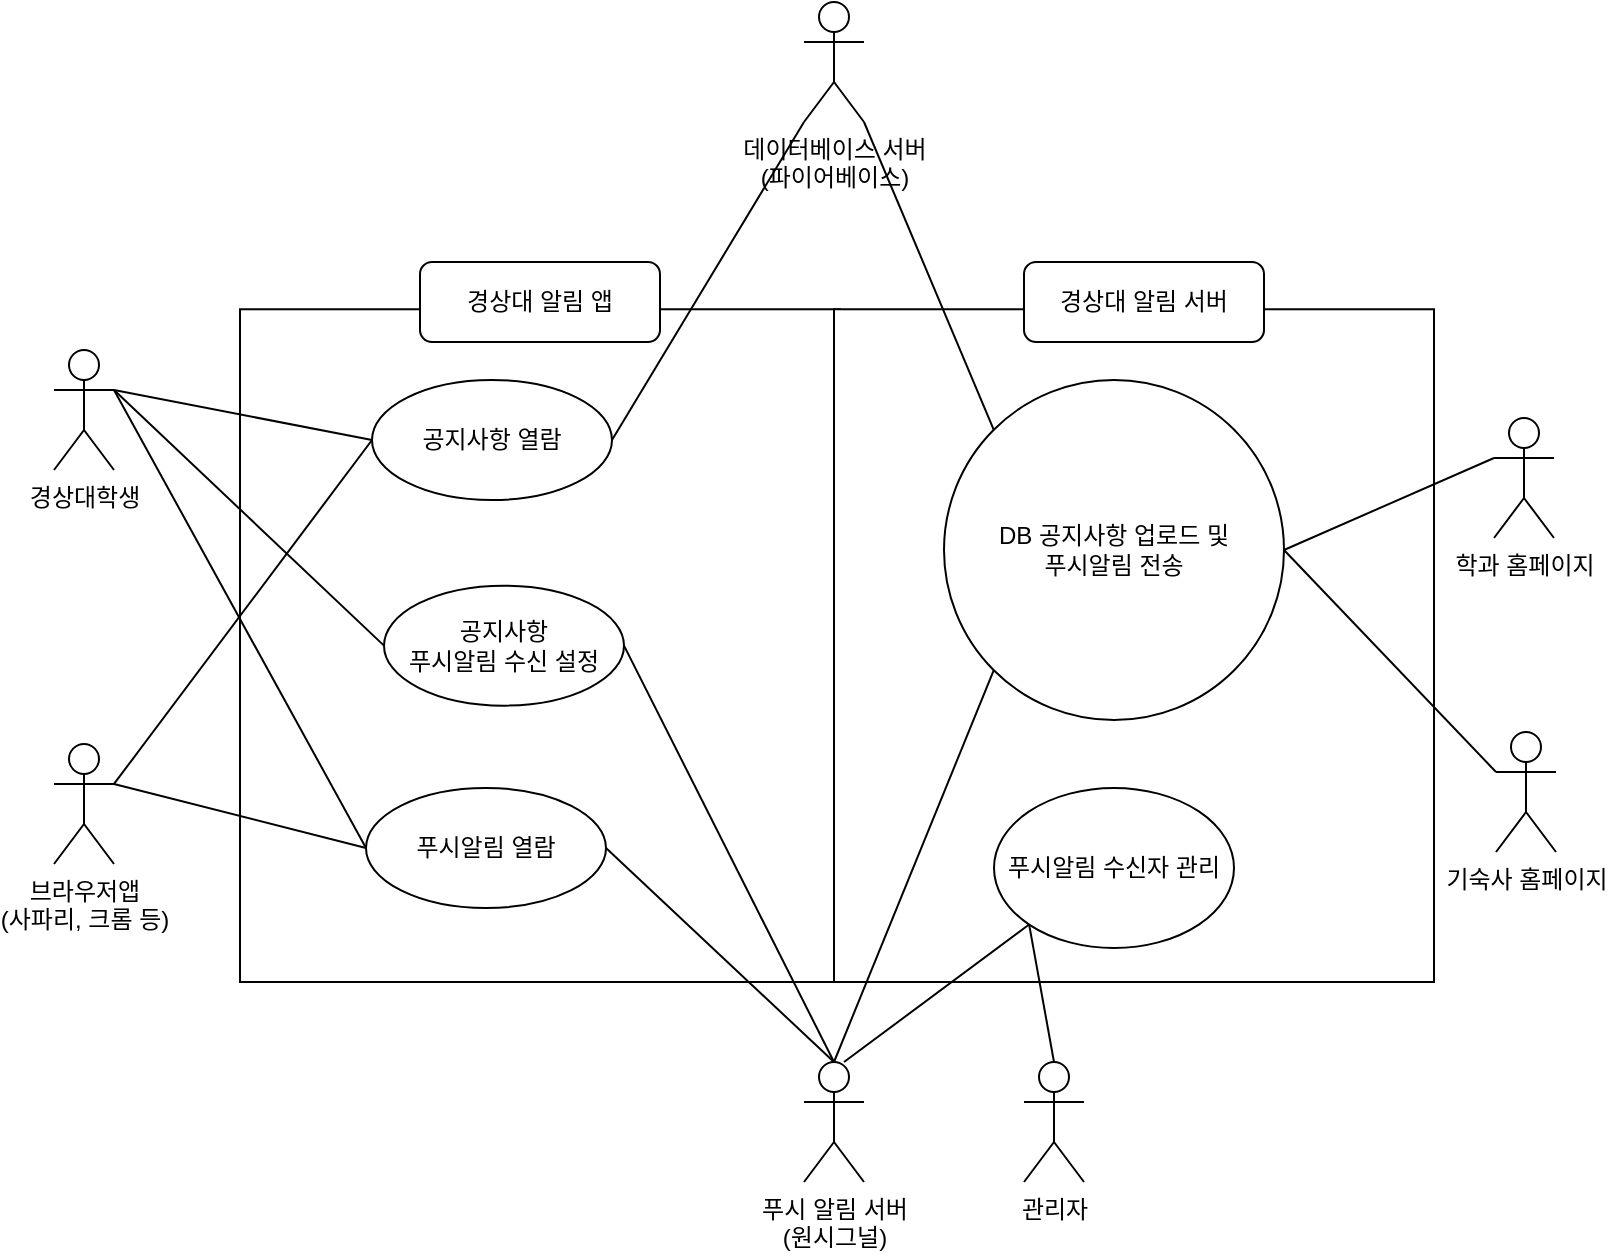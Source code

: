 <mxfile version="15.6.8" type="github"><diagram id="7ovDVvfwW2YOfsgbZOOQ" name="Page-1"><mxGraphModel dx="1422" dy="762" grid="1" gridSize="10" guides="1" tooltips="1" connect="1" arrows="1" fold="1" page="1" pageScale="1" pageWidth="850" pageHeight="1100" math="0" shadow="0"><root><mxCell id="0"/><mxCell id="1" parent="0"/><mxCell id="tBe-JlZRU-60ile3FUd0-3" value="경상대학생" style="shape=umlActor;verticalLabelPosition=bottom;verticalAlign=top;html=1;outlineConnect=0;fontColor=default;strokeColor=default;fillColor=default;" parent="1" vertex="1"><mxGeometry x="65" y="184" width="30" height="60" as="geometry"/></mxCell><mxCell id="_5kEuYPEl7YE4_USx0_l-4" value="" style="group" vertex="1" connectable="0" parent="1"><mxGeometry x="158" y="130" width="300" height="370" as="geometry"/></mxCell><mxCell id="_5kEuYPEl7YE4_USx0_l-1" value="" style="rounded=0;whiteSpace=wrap;html=1;" vertex="1" parent="_5kEuYPEl7YE4_USx0_l-4"><mxGeometry y="33.636" width="300" height="336.364" as="geometry"/></mxCell><mxCell id="_5kEuYPEl7YE4_USx0_l-9" value="공지사항&lt;br&gt;푸시알림 수신 설정" style="ellipse;whiteSpace=wrap;html=1;" vertex="1" parent="_5kEuYPEl7YE4_USx0_l-4"><mxGeometry x="72" y="171.82" width="120" height="60" as="geometry"/></mxCell><mxCell id="_5kEuYPEl7YE4_USx0_l-3" value="경상대 알림 앱" style="rounded=1;whiteSpace=wrap;html=1;" vertex="1" parent="_5kEuYPEl7YE4_USx0_l-4"><mxGeometry x="90" y="10" width="120" height="40" as="geometry"/></mxCell><mxCell id="_5kEuYPEl7YE4_USx0_l-7" value="푸시알림 열람" style="ellipse;whiteSpace=wrap;html=1;" vertex="1" parent="1"><mxGeometry x="221" y="403" width="120" height="60" as="geometry"/></mxCell><mxCell id="_5kEuYPEl7YE4_USx0_l-10" value="공지사항 열람" style="ellipse;whiteSpace=wrap;html=1;" vertex="1" parent="1"><mxGeometry x="224" y="199" width="120" height="60" as="geometry"/></mxCell><mxCell id="_5kEuYPEl7YE4_USx0_l-11" value="브라우저앱&lt;br&gt;(사파리, 크롬 등)" style="shape=umlActor;verticalLabelPosition=bottom;verticalAlign=top;html=1;outlineConnect=0;fontColor=default;strokeColor=default;fillColor=default;" vertex="1" parent="1"><mxGeometry x="65" y="381" width="30" height="60" as="geometry"/></mxCell><mxCell id="_5kEuYPEl7YE4_USx0_l-12" value="데이터베이스 서버&lt;br&gt;(파이어베이스)" style="shape=umlActor;verticalLabelPosition=bottom;verticalAlign=top;html=1;outlineConnect=0;fontColor=default;strokeColor=default;fillColor=default;" vertex="1" parent="1"><mxGeometry x="440" y="10" width="30" height="60" as="geometry"/></mxCell><mxCell id="_5kEuYPEl7YE4_USx0_l-13" value="학과 홈페이지" style="shape=umlActor;verticalLabelPosition=bottom;verticalAlign=top;html=1;outlineConnect=0;fontColor=default;strokeColor=default;fillColor=default;" vertex="1" parent="1"><mxGeometry x="785" y="218" width="30" height="60" as="geometry"/></mxCell><mxCell id="_5kEuYPEl7YE4_USx0_l-14" value="기숙사 홈페이지" style="shape=umlActor;verticalLabelPosition=bottom;verticalAlign=top;html=1;outlineConnect=0;fontColor=default;strokeColor=default;fillColor=default;" vertex="1" parent="1"><mxGeometry x="786" y="375" width="30" height="60" as="geometry"/></mxCell><mxCell id="_5kEuYPEl7YE4_USx0_l-15" value="푸시 알림 서버&lt;br&gt;(원시그널)" style="shape=umlActor;verticalLabelPosition=bottom;verticalAlign=top;html=1;outlineConnect=0;fontColor=default;strokeColor=default;fillColor=default;" vertex="1" parent="1"><mxGeometry x="440" y="540" width="30" height="60" as="geometry"/></mxCell><mxCell id="_5kEuYPEl7YE4_USx0_l-16" value="" style="endArrow=none;html=1;rounded=0;exitX=1;exitY=0.333;exitDx=0;exitDy=0;exitPerimeter=0;entryX=0;entryY=0.5;entryDx=0;entryDy=0;" edge="1" parent="1" source="tBe-JlZRU-60ile3FUd0-3" target="_5kEuYPEl7YE4_USx0_l-10"><mxGeometry width="50" height="50" relative="1" as="geometry"><mxPoint x="560" y="420" as="sourcePoint"/><mxPoint x="610" y="370" as="targetPoint"/></mxGeometry></mxCell><mxCell id="_5kEuYPEl7YE4_USx0_l-17" value="" style="endArrow=none;html=1;rounded=0;exitX=1;exitY=0.333;exitDx=0;exitDy=0;exitPerimeter=0;entryX=0;entryY=0.5;entryDx=0;entryDy=0;" edge="1" parent="1" source="_5kEuYPEl7YE4_USx0_l-11" target="_5kEuYPEl7YE4_USx0_l-10"><mxGeometry width="50" height="50" relative="1" as="geometry"><mxPoint x="560" y="420" as="sourcePoint"/><mxPoint x="610" y="370" as="targetPoint"/></mxGeometry></mxCell><mxCell id="_5kEuYPEl7YE4_USx0_l-18" value="" style="endArrow=none;html=1;rounded=0;exitX=1;exitY=0.5;exitDx=0;exitDy=0;entryX=0;entryY=1;entryDx=0;entryDy=0;entryPerimeter=0;" edge="1" parent="1" source="_5kEuYPEl7YE4_USx0_l-10" target="_5kEuYPEl7YE4_USx0_l-12"><mxGeometry width="50" height="50" relative="1" as="geometry"><mxPoint x="560" y="420" as="sourcePoint"/><mxPoint x="620" y="370" as="targetPoint"/></mxGeometry></mxCell><mxCell id="_5kEuYPEl7YE4_USx0_l-23" value="" style="endArrow=none;html=1;rounded=0;exitX=1;exitY=0.333;exitDx=0;exitDy=0;exitPerimeter=0;entryX=0;entryY=0.5;entryDx=0;entryDy=0;" edge="1" parent="1" source="tBe-JlZRU-60ile3FUd0-3" target="_5kEuYPEl7YE4_USx0_l-7"><mxGeometry width="50" height="50" relative="1" as="geometry"><mxPoint x="560" y="420" as="sourcePoint"/><mxPoint x="610" y="370" as="targetPoint"/></mxGeometry></mxCell><mxCell id="_5kEuYPEl7YE4_USx0_l-24" value="" style="endArrow=none;html=1;rounded=0;exitX=1;exitY=0.333;exitDx=0;exitDy=0;exitPerimeter=0;entryX=0;entryY=0.5;entryDx=0;entryDy=0;" edge="1" parent="1" source="_5kEuYPEl7YE4_USx0_l-11" target="_5kEuYPEl7YE4_USx0_l-7"><mxGeometry width="50" height="50" relative="1" as="geometry"><mxPoint x="40" y="500" as="sourcePoint"/><mxPoint x="90" y="450" as="targetPoint"/></mxGeometry></mxCell><mxCell id="_5kEuYPEl7YE4_USx0_l-28" value="" style="endArrow=none;html=1;rounded=0;exitX=1;exitY=0.333;exitDx=0;exitDy=0;exitPerimeter=0;entryX=0;entryY=0.5;entryDx=0;entryDy=0;" edge="1" parent="1" source="tBe-JlZRU-60ile3FUd0-3" target="_5kEuYPEl7YE4_USx0_l-9"><mxGeometry width="50" height="50" relative="1" as="geometry"><mxPoint x="560" y="420" as="sourcePoint"/><mxPoint x="610" y="370" as="targetPoint"/></mxGeometry></mxCell><mxCell id="_5kEuYPEl7YE4_USx0_l-35" value="" style="rounded=0;whiteSpace=wrap;html=1;" vertex="1" parent="1"><mxGeometry x="455" y="163.636" width="300" height="336.364" as="geometry"/></mxCell><mxCell id="_5kEuYPEl7YE4_USx0_l-36" value="경상대 알림 서버" style="rounded=1;whiteSpace=wrap;html=1;" vertex="1" parent="1"><mxGeometry x="550" y="140" width="120" height="40" as="geometry"/></mxCell><mxCell id="_5kEuYPEl7YE4_USx0_l-37" value="DB 공지사항 업로드 및 &lt;br&gt;푸시알림 전송" style="ellipse;whiteSpace=wrap;html=1;aspect=fixed;" vertex="1" parent="1"><mxGeometry x="510" y="199" width="170" height="170" as="geometry"/></mxCell><mxCell id="_5kEuYPEl7YE4_USx0_l-38" value="" style="endArrow=none;html=1;rounded=0;entryX=1;entryY=0.5;entryDx=0;entryDy=0;exitX=0.5;exitY=0;exitDx=0;exitDy=0;exitPerimeter=0;" edge="1" parent="1" source="_5kEuYPEl7YE4_USx0_l-15" target="_5kEuYPEl7YE4_USx0_l-7"><mxGeometry width="50" height="50" relative="1" as="geometry"><mxPoint x="540" y="650" as="sourcePoint"/><mxPoint x="590" y="600" as="targetPoint"/></mxGeometry></mxCell><mxCell id="_5kEuYPEl7YE4_USx0_l-39" value="" style="endArrow=none;html=1;rounded=0;exitX=1;exitY=0.5;exitDx=0;exitDy=0;entryX=0.5;entryY=0;entryDx=0;entryDy=0;entryPerimeter=0;" edge="1" parent="1" source="_5kEuYPEl7YE4_USx0_l-9" target="_5kEuYPEl7YE4_USx0_l-15"><mxGeometry width="50" height="50" relative="1" as="geometry"><mxPoint x="560" y="390" as="sourcePoint"/><mxPoint x="610" y="340" as="targetPoint"/></mxGeometry></mxCell><mxCell id="_5kEuYPEl7YE4_USx0_l-40" value="" style="endArrow=none;html=1;rounded=0;entryX=1;entryY=1;entryDx=0;entryDy=0;entryPerimeter=0;exitX=0;exitY=0;exitDx=0;exitDy=0;" edge="1" parent="1" source="_5kEuYPEl7YE4_USx0_l-37" target="_5kEuYPEl7YE4_USx0_l-12"><mxGeometry width="50" height="50" relative="1" as="geometry"><mxPoint x="560" y="390" as="sourcePoint"/><mxPoint x="610" y="340" as="targetPoint"/></mxGeometry></mxCell><mxCell id="_5kEuYPEl7YE4_USx0_l-41" value="" style="endArrow=none;html=1;rounded=0;exitX=0.5;exitY=0;exitDx=0;exitDy=0;exitPerimeter=0;entryX=0;entryY=1;entryDx=0;entryDy=0;" edge="1" parent="1" source="_5kEuYPEl7YE4_USx0_l-15" target="_5kEuYPEl7YE4_USx0_l-37"><mxGeometry width="50" height="50" relative="1" as="geometry"><mxPoint x="560" y="390" as="sourcePoint"/><mxPoint x="610" y="340" as="targetPoint"/></mxGeometry></mxCell><mxCell id="_5kEuYPEl7YE4_USx0_l-42" value="" style="endArrow=none;html=1;rounded=0;entryX=0;entryY=0.333;entryDx=0;entryDy=0;entryPerimeter=0;exitX=1;exitY=0.5;exitDx=0;exitDy=0;" edge="1" parent="1" source="_5kEuYPEl7YE4_USx0_l-37" target="_5kEuYPEl7YE4_USx0_l-13"><mxGeometry width="50" height="50" relative="1" as="geometry"><mxPoint x="560" y="390" as="sourcePoint"/><mxPoint x="610" y="340" as="targetPoint"/></mxGeometry></mxCell><mxCell id="_5kEuYPEl7YE4_USx0_l-43" value="" style="endArrow=none;html=1;rounded=0;entryX=1;entryY=0.5;entryDx=0;entryDy=0;exitX=0;exitY=0.333;exitDx=0;exitDy=0;exitPerimeter=0;" edge="1" parent="1" source="_5kEuYPEl7YE4_USx0_l-14" target="_5kEuYPEl7YE4_USx0_l-37"><mxGeometry width="50" height="50" relative="1" as="geometry"><mxPoint x="560" y="390" as="sourcePoint"/><mxPoint x="610" y="340" as="targetPoint"/></mxGeometry></mxCell><mxCell id="_5kEuYPEl7YE4_USx0_l-44" value="관리자" style="shape=umlActor;verticalLabelPosition=bottom;verticalAlign=top;html=1;outlineConnect=0;" vertex="1" parent="1"><mxGeometry x="550" y="540" width="30" height="60" as="geometry"/></mxCell><mxCell id="_5kEuYPEl7YE4_USx0_l-45" value="" style="endArrow=none;html=1;rounded=0;entryX=0;entryY=1;entryDx=0;entryDy=0;" edge="1" parent="1" target="_5kEuYPEl7YE4_USx0_l-46"><mxGeometry width="50" height="50" relative="1" as="geometry"><mxPoint x="460" y="540" as="sourcePoint"/><mxPoint x="630" y="600" as="targetPoint"/></mxGeometry></mxCell><mxCell id="_5kEuYPEl7YE4_USx0_l-46" value="푸시알림 수신자 관리" style="ellipse;whiteSpace=wrap;html=1;" vertex="1" parent="1"><mxGeometry x="535" y="403" width="120" height="80" as="geometry"/></mxCell><mxCell id="_5kEuYPEl7YE4_USx0_l-47" value="" style="endArrow=none;html=1;rounded=0;exitX=0;exitY=1;exitDx=0;exitDy=0;entryX=0.5;entryY=0;entryDx=0;entryDy=0;entryPerimeter=0;" edge="1" parent="1" source="_5kEuYPEl7YE4_USx0_l-46" target="_5kEuYPEl7YE4_USx0_l-44"><mxGeometry width="50" height="50" relative="1" as="geometry"><mxPoint x="560" y="390" as="sourcePoint"/><mxPoint x="610" y="340" as="targetPoint"/></mxGeometry></mxCell></root></mxGraphModel></diagram></mxfile>